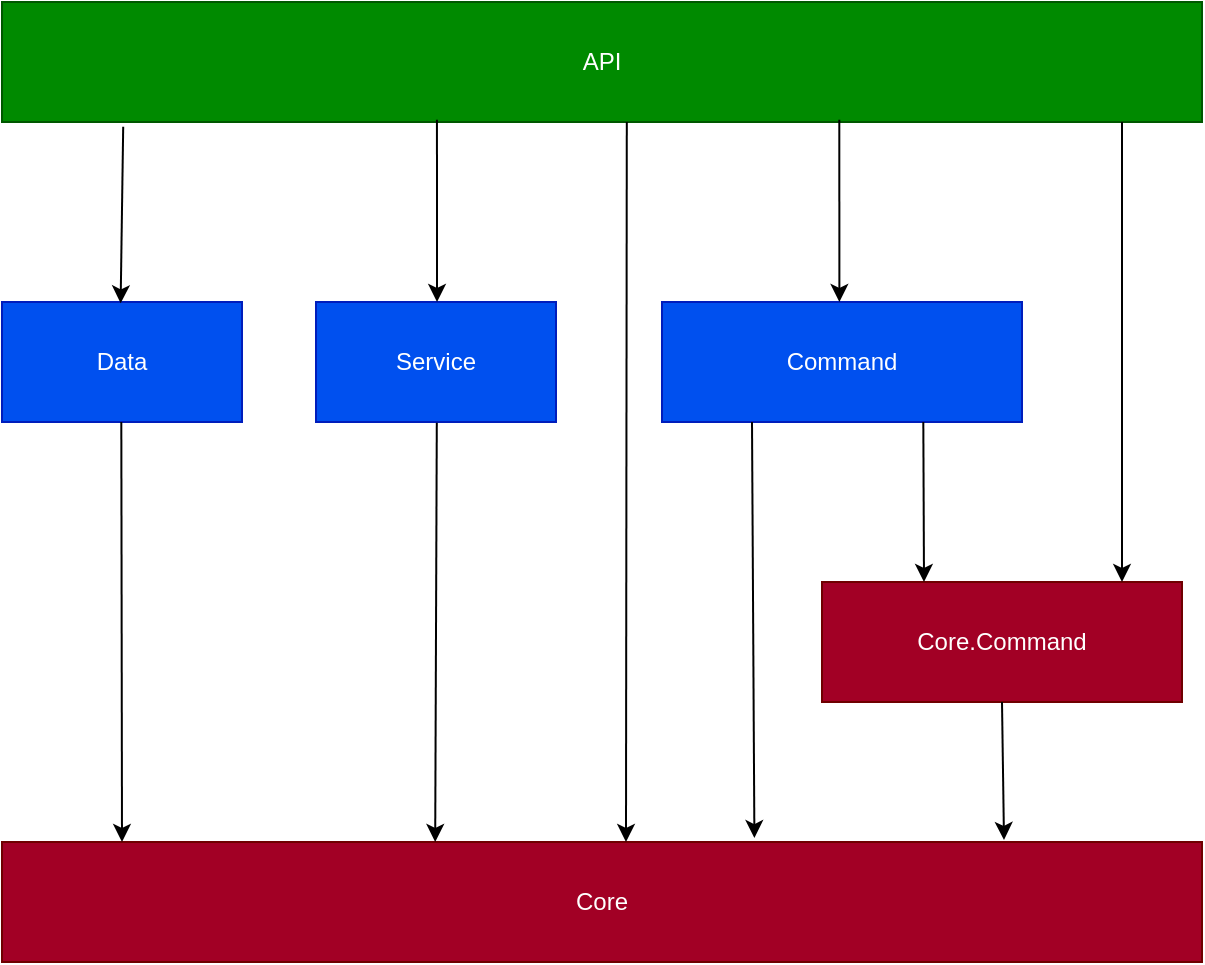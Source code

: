 <mxfile pages="3" scale="1" border="25">
    <diagram id="5l3RLa2JeeH_BvYrvwnl" name="Overview">
        <mxGraphModel dx="1081" dy="512" grid="1" gridSize="10" guides="1" tooltips="1" connect="1" arrows="1" fold="1" page="0" pageScale="1" pageWidth="827" pageHeight="1169" background="none" math="0" shadow="0">
            <root>
                <mxCell id="0"/>
                <mxCell id="1" parent="0"/>
                <mxCell id="0RjLsbFAr739ArAHnehY-1" value="Core" style="rounded=0;whiteSpace=wrap;html=1;fillColor=#a20025;fontColor=#ffffff;strokeColor=#6F0000;" parent="1" vertex="1">
                    <mxGeometry x="40" y="460" width="600" height="60" as="geometry"/>
                </mxCell>
                <mxCell id="0RjLsbFAr739ArAHnehY-2" value="&lt;div&gt;Core.Command&lt;/div&gt;" style="rounded=0;whiteSpace=wrap;html=1;fillColor=#a20025;fontColor=#ffffff;strokeColor=#6F0000;" parent="1" vertex="1">
                    <mxGeometry x="450" y="330" width="180" height="60" as="geometry"/>
                </mxCell>
                <mxCell id="0RjLsbFAr739ArAHnehY-3" value="Command" style="rounded=0;whiteSpace=wrap;html=1;fillColor=#0050ef;strokeColor=#001DBC;fontColor=#ffffff;" parent="1" vertex="1">
                    <mxGeometry x="370" y="190" width="180" height="60" as="geometry"/>
                </mxCell>
                <mxCell id="0RjLsbFAr739ArAHnehY-4" value="Service" style="rounded=0;whiteSpace=wrap;html=1;fillColor=#0050ef;strokeColor=#001DBC;fontColor=#ffffff;" parent="1" vertex="1">
                    <mxGeometry x="197" y="190" width="120" height="60" as="geometry"/>
                </mxCell>
                <mxCell id="0RjLsbFAr739ArAHnehY-5" value="Data" style="rounded=0;whiteSpace=wrap;html=1;fillColor=#0050ef;strokeColor=#001DBC;fontColor=#ffffff;" parent="1" vertex="1">
                    <mxGeometry x="40" y="190" width="120" height="60" as="geometry"/>
                </mxCell>
                <mxCell id="0RjLsbFAr739ArAHnehY-6" value="API" style="rounded=0;whiteSpace=wrap;html=1;fillColor=#008a00;fontColor=#ffffff;strokeColor=#005700;" parent="1" vertex="1">
                    <mxGeometry x="40" y="40" width="600" height="60" as="geometry"/>
                </mxCell>
                <mxCell id="0RjLsbFAr739ArAHnehY-37" value="" style="endArrow=classic;html=1;rounded=0;exitX=0.08;exitY=1.04;exitDx=0;exitDy=0;exitPerimeter=0;entryX=0.336;entryY=0.011;entryDx=0;entryDy=0;entryPerimeter=0;fontColor=#000000;" parent="1" edge="1">
                    <mxGeometry width="50" height="50" relative="1" as="geometry">
                        <mxPoint x="100.6" y="102.4" as="sourcePoint"/>
                        <mxPoint x="99.32" y="190.66" as="targetPoint"/>
                    </mxGeometry>
                </mxCell>
                <mxCell id="0RjLsbFAr739ArAHnehY-38" value="" style="endArrow=classic;html=1;rounded=0;exitX=0.324;exitY=0.982;exitDx=0;exitDy=0;exitPerimeter=0;entryX=0.321;entryY=0;entryDx=0;entryDy=0;entryPerimeter=0;fontColor=#000000;" parent="1" edge="1">
                    <mxGeometry width="50" height="50" relative="1" as="geometry">
                        <mxPoint x="257.48" y="98.92" as="sourcePoint"/>
                        <mxPoint x="257.52" y="190" as="targetPoint"/>
                    </mxGeometry>
                </mxCell>
                <mxCell id="0RjLsbFAr739ArAHnehY-39" value="" style="endArrow=classic;html=1;rounded=0;exitX=0.324;exitY=0.982;exitDx=0;exitDy=0;exitPerimeter=0;entryX=0.321;entryY=0;entryDx=0;entryDy=0;entryPerimeter=0;fontColor=#000000;" parent="1" edge="1">
                    <mxGeometry width="50" height="50" relative="1" as="geometry">
                        <mxPoint x="458.66" y="98.92" as="sourcePoint"/>
                        <mxPoint x="458.7" y="190" as="targetPoint"/>
                    </mxGeometry>
                </mxCell>
                <mxCell id="0RjLsbFAr739ArAHnehY-40" value="" style="endArrow=classic;html=1;rounded=0;exitX=0.324;exitY=0.982;exitDx=0;exitDy=0;exitPerimeter=0;fontColor=#000000;" parent="1" edge="1">
                    <mxGeometry width="50" height="50" relative="1" as="geometry">
                        <mxPoint x="500.66" y="250.0" as="sourcePoint"/>
                        <mxPoint x="501" y="330" as="targetPoint"/>
                    </mxGeometry>
                </mxCell>
                <mxCell id="0RjLsbFAr739ArAHnehY-41" value="" style="endArrow=classic;html=1;rounded=0;exitX=0.324;exitY=0.982;exitDx=0;exitDy=0;exitPerimeter=0;fontColor=#000000;" parent="1" edge="1">
                    <mxGeometry width="50" height="50" relative="1" as="geometry">
                        <mxPoint x="99.66" y="250" as="sourcePoint"/>
                        <mxPoint x="100" y="460" as="targetPoint"/>
                    </mxGeometry>
                </mxCell>
                <mxCell id="0RjLsbFAr739ArAHnehY-42" value="" style="endArrow=classic;html=1;rounded=0;exitX=0.324;exitY=0.982;exitDx=0;exitDy=0;exitPerimeter=0;entryX=0.041;entryY=-0.006;entryDx=0;entryDy=0;entryPerimeter=0;fontColor=#000000;" parent="1" edge="1">
                    <mxGeometry width="50" height="50" relative="1" as="geometry">
                        <mxPoint x="257.4" y="250.36" as="sourcePoint"/>
                        <mxPoint x="256.6" y="460.0" as="targetPoint"/>
                    </mxGeometry>
                </mxCell>
                <mxCell id="0RjLsbFAr739ArAHnehY-44" value="" style="endArrow=classic;html=1;rounded=0;exitX=0.324;exitY=0.982;exitDx=0;exitDy=0;exitPerimeter=0;fontColor=#000000;" parent="1" edge="1">
                    <mxGeometry width="50" height="50" relative="1" as="geometry">
                        <mxPoint x="352.4" y="100.0" as="sourcePoint"/>
                        <mxPoint x="352" y="460" as="targetPoint"/>
                    </mxGeometry>
                </mxCell>
                <mxCell id="0RjLsbFAr739ArAHnehY-45" value="" style="endArrow=classic;html=1;rounded=0;fontColor=#000000;" parent="1" edge="1">
                    <mxGeometry width="50" height="50" relative="1" as="geometry">
                        <mxPoint x="600" y="100" as="sourcePoint"/>
                        <mxPoint x="600" y="330" as="targetPoint"/>
                    </mxGeometry>
                </mxCell>
                <mxCell id="Diat5o6CPJeOi4nogShZ-1" value="" style="endArrow=classic;html=1;rounded=0;exitX=0.25;exitY=1;exitDx=0;exitDy=0;entryX=0.627;entryY=-0.033;entryDx=0;entryDy=0;entryPerimeter=0;fontColor=#000000;" parent="1" source="0RjLsbFAr739ArAHnehY-3" target="0RjLsbFAr739ArAHnehY-1" edge="1">
                    <mxGeometry width="50" height="50" relative="1" as="geometry">
                        <mxPoint x="390" y="410" as="sourcePoint"/>
                        <mxPoint x="440" y="360" as="targetPoint"/>
                    </mxGeometry>
                </mxCell>
                <mxCell id="TcvHlRB_My0ruUSQvF34-1" value="" style="endArrow=classic;html=1;rounded=0;exitX=0.5;exitY=1;exitDx=0;exitDy=0;entryX=0.835;entryY=-0.017;entryDx=0;entryDy=0;entryPerimeter=0;fontColor=#000000;" parent="1" source="0RjLsbFAr739ArAHnehY-2" target="0RjLsbFAr739ArAHnehY-1" edge="1">
                    <mxGeometry width="50" height="50" relative="1" as="geometry">
                        <mxPoint x="425" y="260" as="sourcePoint"/>
                        <mxPoint x="426.2" y="468.02" as="targetPoint"/>
                    </mxGeometry>
                </mxCell>
            </root>
        </mxGraphModel>
    </diagram>
    <diagram id="u9PNluLoe6LuYGnDGpDT" name="Core">
        <mxGraphModel dx="1481" dy="910" grid="1" gridSize="10" guides="1" tooltips="1" connect="1" arrows="1" fold="1" page="0" pageScale="1" pageWidth="827" pageHeight="1169" background="none" math="0" shadow="0">
            <root>
                <mxCell id="b4RVU2xaQB8NPv-2THdo-0"/>
                <mxCell id="b4RVU2xaQB8NPv-2THdo-1" parent="b4RVU2xaQB8NPv-2THdo-0"/>
                <mxCell id="zvtcAzANKOFFkBpTrTCl-0" value="Core" style="rounded=0;whiteSpace=wrap;html=1;fillColor=none;strokeColor=#6F0000;verticalAlign=top;fontColor=#ffffff;" vertex="1" parent="b4RVU2xaQB8NPv-2THdo-1">
                    <mxGeometry x="-140" y="-20" width="790" height="530" as="geometry"/>
                </mxCell>
                <mxCell id="83_C6NRHCI61qBxoyRdT-5" value="Services" style="rounded=0;whiteSpace=wrap;html=1;fontColor=#FFFFFF;fillColor=none;verticalAlign=top;" vertex="1" parent="b4RVU2xaQB8NPv-2THdo-1">
                    <mxGeometry x="-110" y="260" width="350" height="200" as="geometry"/>
                </mxCell>
                <mxCell id="83_C6NRHCI61qBxoyRdT-4" value="Repositories" style="rounded=0;whiteSpace=wrap;html=1;fontColor=#FFFFFF;fillColor=none;verticalAlign=top;" vertex="1" parent="b4RVU2xaQB8NPv-2THdo-1">
                    <mxGeometry x="260" y="260" width="360" height="220" as="geometry"/>
                </mxCell>
                <mxCell id="83_C6NRHCI61qBxoyRdT-3" value="Models" style="rounded=0;whiteSpace=wrap;html=1;fontColor=#FFFFFF;fillColor=none;verticalAlign=top;" vertex="1" parent="b4RVU2xaQB8NPv-2THdo-1">
                    <mxGeometry x="130" y="30" width="270" height="210" as="geometry"/>
                </mxCell>
                <mxCell id="83_C6NRHCI61qBxoyRdT-2" value="Events" style="rounded=0;whiteSpace=wrap;html=1;fontColor=#FFFFFF;fillColor=none;verticalAlign=top;" vertex="1" parent="b4RVU2xaQB8NPv-2THdo-1">
                    <mxGeometry x="-110" y="30" width="220" height="210" as="geometry"/>
                </mxCell>
                <mxCell id="zvtcAzANKOFFkBpTrTCl-1" value="#ClientEventArgs" style="rounded=0;whiteSpace=wrap;html=1;fontColor=#ffffff;fillColor=#a20025;strokeColor=#6F0000;" vertex="1" parent="b4RVU2xaQB8NPv-2THdo-1">
                    <mxGeometry x="-80" y="80" width="120" height="60" as="geometry"/>
                </mxCell>
                <mxCell id="CPSvH11X7OdjcfFw_P6B-0" value="#ReceivedDataEventArgs" style="rounded=0;whiteSpace=wrap;html=1;fontColor=#ffffff;fillColor=#a20025;strokeColor=#6F0000;" vertex="1" parent="b4RVU2xaQB8NPv-2THdo-1">
                    <mxGeometry x="-80" y="160" width="160" height="60" as="geometry"/>
                </mxCell>
                <mxCell id="CPSvH11X7OdjcfFw_P6B-1" value="#Client" style="rounded=0;whiteSpace=wrap;html=1;fontColor=#ffffff;fillColor=#a20025;strokeColor=#6F0000;" vertex="1" parent="b4RVU2xaQB8NPv-2THdo-1">
                    <mxGeometry x="280" y="80" width="100" height="60" as="geometry"/>
                </mxCell>
                <mxCell id="CPSvH11X7OdjcfFw_P6B-2" value="#ReceivedData" style="rounded=0;whiteSpace=wrap;html=1;fontColor=#ffffff;fillColor=#a20025;strokeColor=#6F0000;" vertex="1" parent="b4RVU2xaQB8NPv-2THdo-1">
                    <mxGeometry x="160" y="160" width="120" height="60" as="geometry"/>
                </mxCell>
                <mxCell id="CPSvH11X7OdjcfFw_P6B-3" value="#User" style="rounded=0;whiteSpace=wrap;html=1;fontColor=#ffffff;fillColor=#a20025;strokeColor=#6F0000;" vertex="1" parent="b4RVU2xaQB8NPv-2THdo-1">
                    <mxGeometry x="160" y="80" width="100" height="60" as="geometry"/>
                </mxCell>
                <mxCell id="CPSvH11X7OdjcfFw_P6B-4" value="#ITCPListenerProvider" style="rounded=0;whiteSpace=wrap;html=1;fontColor=#ffffff;fillColor=#a20025;strokeColor=#6F0000;" vertex="1" parent="b4RVU2xaQB8NPv-2THdo-1">
                    <mxGeometry x="430" y="80" width="150" height="60" as="geometry"/>
                </mxCell>
                <mxCell id="CPSvH11X7OdjcfFw_P6B-6" value="#IRepository" style="rounded=0;whiteSpace=wrap;html=1;fontColor=#ffffff;fillColor=#a20025;strokeColor=#6F0000;" vertex="1" parent="b4RVU2xaQB8NPv-2THdo-1">
                    <mxGeometry x="360" y="300" width="150" height="60" as="geometry"/>
                </mxCell>
                <mxCell id="CPSvH11X7OdjcfFw_P6B-7" value="#IClientRepository" style="rounded=0;whiteSpace=wrap;html=1;fontColor=#ffffff;fillColor=#a20025;strokeColor=#6F0000;" vertex="1" parent="b4RVU2xaQB8NPv-2THdo-1">
                    <mxGeometry x="280" y="380" width="150" height="60" as="geometry"/>
                </mxCell>
                <mxCell id="CPSvH11X7OdjcfFw_P6B-8" value="#IUserRepository" style="rounded=0;whiteSpace=wrap;html=1;fontColor=#ffffff;fillColor=#a20025;strokeColor=#6F0000;" vertex="1" parent="b4RVU2xaQB8NPv-2THdo-1">
                    <mxGeometry x="450" y="380" width="150" height="60" as="geometry"/>
                </mxCell>
                <mxCell id="CPSvH11X7OdjcfFw_P6B-12" value="#IConnectionService" style="rounded=0;whiteSpace=wrap;html=1;fontColor=#ffffff;fillColor=#a20025;strokeColor=#6F0000;" vertex="1" parent="b4RVU2xaQB8NPv-2THdo-1">
                    <mxGeometry x="75" y="380" width="150" height="60" as="geometry"/>
                </mxCell>
                <mxCell id="CPSvH11X7OdjcfFw_P6B-13" value="#IDataService" style="rounded=0;whiteSpace=wrap;html=1;fontColor=#ffffff;fillColor=#a20025;strokeColor=#6F0000;" vertex="1" parent="b4RVU2xaQB8NPv-2THdo-1">
                    <mxGeometry x="-95" y="380" width="150" height="60" as="geometry"/>
                </mxCell>
                <mxCell id="CPSvH11X7OdjcfFw_P6B-14" value="#IClientService" style="rounded=0;whiteSpace=wrap;html=1;fontColor=#ffffff;fillColor=#a20025;strokeColor=#6F0000;" vertex="1" parent="b4RVU2xaQB8NPv-2THdo-1">
                    <mxGeometry x="75" y="300" width="150" height="60" as="geometry"/>
                </mxCell>
                <mxCell id="CPSvH11X7OdjcfFw_P6B-15" value="#IUserService" style="rounded=0;whiteSpace=wrap;html=1;fontColor=#ffffff;fillColor=#a20025;strokeColor=#6F0000;" vertex="1" parent="b4RVU2xaQB8NPv-2THdo-1">
                    <mxGeometry x="-95" y="300" width="150" height="60" as="geometry"/>
                </mxCell>
                <mxCell id="CPSvH11X7OdjcfFw_P6B-16" value="#IUnitOfWork" style="rounded=0;whiteSpace=wrap;html=1;fontColor=#ffffff;fillColor=#a20025;strokeColor=#6F0000;" vertex="1" parent="b4RVU2xaQB8NPv-2THdo-1">
                    <mxGeometry x="430" y="160" width="150" height="60" as="geometry"/>
                </mxCell>
            </root>
        </mxGraphModel>
    </diagram>
    <diagram id="mHsO36aNvHckov-rtZXm" name="Core.Command">
        <mxGraphModel dx="1081" dy="512" grid="1" gridSize="10" guides="1" tooltips="1" connect="1" arrows="1" fold="1" page="0" pageScale="1" pageWidth="827" pageHeight="1169" background="#333333" math="0" shadow="0">
            <root>
                <mxCell id="HaGUEOKAotL2KWmrwZpP-0"/>
                <mxCell id="HaGUEOKAotL2KWmrwZpP-1" parent="HaGUEOKAotL2KWmrwZpP-0"/>
            </root>
        </mxGraphModel>
    </diagram>
    <diagram id="sa3MN5rC74soXwH7eSCn" name="Data">
        <mxGraphModel dx="1481" dy="510" grid="1" gridSize="10" guides="1" tooltips="1" connect="1" arrows="1" fold="1" page="0" pageScale="1" pageWidth="827" pageHeight="1169" background="none" math="0" shadow="0">
            <root>
                <mxCell id="5X_1nW69dslxSTDKY_-u-0"/>
                <mxCell id="5X_1nW69dslxSTDKY_-u-1" parent="5X_1nW69dslxSTDKY_-u-0"/>
                <mxCell id="vxQYN-OGxoyJYR17p4Jv-1" value="Core" style="rounded=0;whiteSpace=wrap;html=1;verticalAlign=top;fillColor=none;strokeColor=#6F0000;fontColor=#ffffff;" parent="5X_1nW69dslxSTDKY_-u-1" vertex="1">
                    <mxGeometry x="590" y="40" width="180" height="490" as="geometry"/>
                </mxCell>
                <mxCell id="vxQYN-OGxoyJYR17p4Jv-0" value="Data" style="rounded=0;whiteSpace=wrap;html=1;fillColor=none;strokeColor=#001DBC;verticalAlign=top;fontColor=#ffffff;" parent="5X_1nW69dslxSTDKY_-u-1" vertex="1">
                    <mxGeometry x="-10" y="40" width="540" height="490" as="geometry"/>
                </mxCell>
                <mxCell id="OUgX0M2blKJ1DYa0HND_-0" value="#Repository&amp;lt;T&amp;gt;" style="rounded=0;whiteSpace=wrap;html=1;" parent="5X_1nW69dslxSTDKY_-u-1" vertex="1">
                    <mxGeometry x="250" y="90" width="250" height="60" as="geometry"/>
                </mxCell>
                <mxCell id="OUgX0M2blKJ1DYa0HND_-1" value="&lt;div&gt;#ClientRepository&lt;/div&gt;" style="rounded=0;whiteSpace=wrap;html=1;" parent="5X_1nW69dslxSTDKY_-u-1" vertex="1">
                    <mxGeometry x="250" y="230" width="120" height="60" as="geometry"/>
                </mxCell>
                <mxCell id="OUgX0M2blKJ1DYa0HND_-2" value="#UserRepository" style="rounded=0;whiteSpace=wrap;html=1;" parent="5X_1nW69dslxSTDKY_-u-1" vertex="1">
                    <mxGeometry x="380" y="310" width="120" height="60" as="geometry"/>
                </mxCell>
                <mxCell id="OUgX0M2blKJ1DYa0HND_-3" value="#TCPChatServerContext" style="rounded=0;whiteSpace=wrap;html=1;" parent="5X_1nW69dslxSTDKY_-u-1" vertex="1">
                    <mxGeometry x="20" y="90" width="150" height="60" as="geometry"/>
                </mxCell>
                <mxCell id="OUgX0M2blKJ1DYa0HND_-4" value="#UnitOfWork" style="rounded=0;whiteSpace=wrap;html=1;fillColor=#0050ef;fontColor=#ffffff;strokeColor=#001DBC;" parent="5X_1nW69dslxSTDKY_-u-1" vertex="1">
                    <mxGeometry x="310" y="440" width="120" height="60" as="geometry"/>
                </mxCell>
                <mxCell id="OUgX0M2blKJ1DYa0HND_-7" value="Extends" style="endArrow=block;endSize=16;endFill=0;html=1;rounded=0;exitX=0.5;exitY=0;exitDx=0;exitDy=0;entryX=0.25;entryY=1;entryDx=0;entryDy=0;labelBackgroundColor=none;fontColor=#FFFFFF;" parent="5X_1nW69dslxSTDKY_-u-1" source="OUgX0M2blKJ1DYa0HND_-1" target="OUgX0M2blKJ1DYa0HND_-0" edge="1">
                    <mxGeometry width="160" relative="1" as="geometry">
                        <mxPoint x="500" y="390" as="sourcePoint"/>
                        <mxPoint x="660" y="390" as="targetPoint"/>
                    </mxGeometry>
                </mxCell>
                <mxCell id="OUgX0M2blKJ1DYa0HND_-8" value="Extends" style="endArrow=block;endSize=16;endFill=0;html=1;rounded=0;exitX=0.5;exitY=0;exitDx=0;exitDy=0;entryX=0.75;entryY=1;entryDx=0;entryDy=0;labelBackgroundColor=none;fontColor=#FFFFFF;" parent="5X_1nW69dslxSTDKY_-u-1" source="OUgX0M2blKJ1DYa0HND_-2" target="OUgX0M2blKJ1DYa0HND_-0" edge="1">
                    <mxGeometry width="160" relative="1" as="geometry">
                        <mxPoint x="500" y="390" as="sourcePoint"/>
                        <mxPoint x="660" y="390" as="targetPoint"/>
                    </mxGeometry>
                </mxCell>
                <mxCell id="OUgX0M2blKJ1DYa0HND_-10" value="" style="html=1;endArrow=diamondThin;endFill=1;edgeStyle=elbowEdgeStyle;elbow=vertical;endSize=10;rounded=0;exitX=0.25;exitY=0;exitDx=0;exitDy=0;" parent="5X_1nW69dslxSTDKY_-u-1" source="OUgX0M2blKJ1DYa0HND_-4" target="OUgX0M2blKJ1DYa0HND_-1" edge="1">
                    <mxGeometry width="160" relative="1" as="geometry">
                        <mxPoint x="330" y="330" as="sourcePoint"/>
                        <mxPoint x="490" y="330" as="targetPoint"/>
                    </mxGeometry>
                </mxCell>
                <mxCell id="OUgX0M2blKJ1DYa0HND_-11" value="" style="html=1;endArrow=diamondThin;endFill=1;edgeStyle=elbowEdgeStyle;elbow=vertical;endSize=10;rounded=0;exitX=0.75;exitY=0;exitDx=0;exitDy=0;" parent="5X_1nW69dslxSTDKY_-u-1" source="OUgX0M2blKJ1DYa0HND_-4" target="OUgX0M2blKJ1DYa0HND_-2" edge="1">
                    <mxGeometry width="160" relative="1" as="geometry">
                        <mxPoint x="350" y="380" as="sourcePoint"/>
                        <mxPoint x="320" y="300" as="targetPoint"/>
                    </mxGeometry>
                </mxCell>
                <mxCell id="OUgX0M2blKJ1DYa0HND_-13" value="Use" style="endArrow=open;endSize=12;dashed=1;html=1;rounded=0;exitX=0;exitY=0.5;exitDx=0;exitDy=0;entryX=1;entryY=0.5;entryDx=0;entryDy=0;labelBackgroundColor=none;fontColor=#FFFFFF;" parent="5X_1nW69dslxSTDKY_-u-1" source="OUgX0M2blKJ1DYa0HND_-0" target="OUgX0M2blKJ1DYa0HND_-3" edge="1">
                    <mxGeometry width="160" relative="1" as="geometry">
                        <mxPoint x="295" y="410" as="sourcePoint"/>
                        <mxPoint x="190" y="410" as="targetPoint"/>
                    </mxGeometry>
                </mxCell>
                <mxCell id="OUgX0M2blKJ1DYa0HND_-14" value="#IRepository&amp;lt;T&amp;gt;" style="rounded=0;whiteSpace=wrap;html=1;" parent="5X_1nW69dslxSTDKY_-u-1" vertex="1">
                    <mxGeometry x="620" y="90" width="120" height="60" as="geometry"/>
                </mxCell>
                <mxCell id="OUgX0M2blKJ1DYa0HND_-15" value="#IClientRepository" style="rounded=0;whiteSpace=wrap;html=1;" parent="5X_1nW69dslxSTDKY_-u-1" vertex="1">
                    <mxGeometry x="620" y="230" width="120" height="60" as="geometry"/>
                </mxCell>
                <mxCell id="OUgX0M2blKJ1DYa0HND_-16" value="#IUserRepesitory" style="rounded=0;whiteSpace=wrap;html=1;" parent="5X_1nW69dslxSTDKY_-u-1" vertex="1">
                    <mxGeometry x="620" y="310" width="120" height="60" as="geometry"/>
                </mxCell>
                <mxCell id="OUgX0M2blKJ1DYa0HND_-17" value="#IUnitOfWork" style="rounded=0;whiteSpace=wrap;html=1;" parent="5X_1nW69dslxSTDKY_-u-1" vertex="1">
                    <mxGeometry x="620" y="440" width="120" height="60" as="geometry"/>
                </mxCell>
                <mxCell id="OUgX0M2blKJ1DYa0HND_-18" value="" style="endArrow=block;dashed=1;endFill=0;endSize=12;html=1;rounded=0;exitX=1;exitY=0.5;exitDx=0;exitDy=0;entryX=0;entryY=0.5;entryDx=0;entryDy=0;" parent="5X_1nW69dslxSTDKY_-u-1" source="OUgX0M2blKJ1DYa0HND_-0" target="OUgX0M2blKJ1DYa0HND_-14" edge="1">
                    <mxGeometry width="160" relative="1" as="geometry">
                        <mxPoint x="470" y="40" as="sourcePoint"/>
                        <mxPoint x="630" y="40" as="targetPoint"/>
                    </mxGeometry>
                </mxCell>
                <mxCell id="OUgX0M2blKJ1DYa0HND_-20" value="" style="endArrow=block;dashed=1;endFill=0;endSize=12;html=1;rounded=0;exitX=1;exitY=0.5;exitDx=0;exitDy=0;entryX=0;entryY=0.5;entryDx=0;entryDy=0;" parent="5X_1nW69dslxSTDKY_-u-1" source="OUgX0M2blKJ1DYa0HND_-2" target="OUgX0M2blKJ1DYa0HND_-16" edge="1">
                    <mxGeometry width="160" relative="1" as="geometry">
                        <mxPoint x="350" y="270" as="sourcePoint"/>
                        <mxPoint x="610" y="230" as="targetPoint"/>
                    </mxGeometry>
                </mxCell>
                <mxCell id="OUgX0M2blKJ1DYa0HND_-21" value="" style="endArrow=block;dashed=1;endFill=0;endSize=12;html=1;rounded=0;exitX=1;exitY=0.5;exitDx=0;exitDy=0;entryX=0;entryY=0.5;entryDx=0;entryDy=0;" parent="5X_1nW69dslxSTDKY_-u-1" source="OUgX0M2blKJ1DYa0HND_-4" target="OUgX0M2blKJ1DYa0HND_-17" edge="1">
                    <mxGeometry width="160" relative="1" as="geometry">
                        <mxPoint x="480" y="340" as="sourcePoint"/>
                        <mxPoint x="610" y="320" as="targetPoint"/>
                    </mxGeometry>
                </mxCell>
                <mxCell id="VKIMmSazcQD7x0LFguXO-0" value="" style="endArrow=block;dashed=1;endFill=0;endSize=12;html=1;exitX=1;exitY=0.5;exitDx=0;exitDy=0;entryX=0;entryY=0.5;entryDx=0;entryDy=0;" parent="5X_1nW69dslxSTDKY_-u-1" source="OUgX0M2blKJ1DYa0HND_-1" target="OUgX0M2blKJ1DYa0HND_-15" edge="1">
                    <mxGeometry width="160" relative="1" as="geometry">
                        <mxPoint x="310" y="300" as="sourcePoint"/>
                        <mxPoint x="470" y="300" as="targetPoint"/>
                        <Array as="points"/>
                    </mxGeometry>
                </mxCell>
                <mxCell id="VKIMmSazcQD7x0LFguXO-1" value="#TCPChatServerContext" style="rounded=0;whiteSpace=wrap;html=1;fillColor=#0050ef;fontColor=#ffffff;strokeColor=#001DBC;" parent="5X_1nW69dslxSTDKY_-u-1" vertex="1">
                    <mxGeometry x="20" y="90" width="150" height="60" as="geometry"/>
                </mxCell>
                <mxCell id="VKIMmSazcQD7x0LFguXO-2" value="#Repository&amp;lt;T&amp;gt;" style="rounded=0;whiteSpace=wrap;html=1;fillColor=#0050ef;fontColor=#ffffff;strokeColor=#001DBC;" parent="5X_1nW69dslxSTDKY_-u-1" vertex="1">
                    <mxGeometry x="250" y="90" width="250" height="60" as="geometry"/>
                </mxCell>
                <mxCell id="VKIMmSazcQD7x0LFguXO-3" value="#IRepository&amp;lt;T&amp;gt;" style="rounded=0;whiteSpace=wrap;html=1;fillColor=#a20025;fontColor=#ffffff;strokeColor=#6F0000;" parent="5X_1nW69dslxSTDKY_-u-1" vertex="1">
                    <mxGeometry x="620" y="90" width="120" height="60" as="geometry"/>
                </mxCell>
                <mxCell id="VKIMmSazcQD7x0LFguXO-4" value="&lt;div&gt;#ClientRepository&lt;/div&gt;" style="rounded=0;whiteSpace=wrap;html=1;fillColor=#0050ef;fontColor=#ffffff;strokeColor=#001DBC;" parent="5X_1nW69dslxSTDKY_-u-1" vertex="1">
                    <mxGeometry x="250" y="230" width="120" height="60" as="geometry"/>
                </mxCell>
                <mxCell id="VKIMmSazcQD7x0LFguXO-5" value="#UserRepository" style="rounded=0;whiteSpace=wrap;html=1;fillColor=#0050ef;fontColor=#ffffff;strokeColor=#001DBC;" parent="5X_1nW69dslxSTDKY_-u-1" vertex="1">
                    <mxGeometry x="380" y="310" width="120" height="60" as="geometry"/>
                </mxCell>
                <mxCell id="VKIMmSazcQD7x0LFguXO-6" value="#IClientRepository" style="rounded=0;whiteSpace=wrap;html=1;fillColor=#a20025;fontColor=#ffffff;strokeColor=#6F0000;" parent="5X_1nW69dslxSTDKY_-u-1" vertex="1">
                    <mxGeometry x="620" y="230" width="120" height="60" as="geometry"/>
                </mxCell>
                <mxCell id="VKIMmSazcQD7x0LFguXO-7" value="#IUserRepesitory" style="rounded=0;whiteSpace=wrap;html=1;fillColor=#a20025;fontColor=#ffffff;strokeColor=#6F0000;" parent="5X_1nW69dslxSTDKY_-u-1" vertex="1">
                    <mxGeometry x="620" y="310" width="120" height="60" as="geometry"/>
                </mxCell>
                <mxCell id="VKIMmSazcQD7x0LFguXO-8" value="#IUnitOfWork" style="rounded=0;whiteSpace=wrap;html=1;fillColor=#a20025;fontColor=#ffffff;strokeColor=#6F0000;" parent="5X_1nW69dslxSTDKY_-u-1" vertex="1">
                    <mxGeometry x="620" y="440" width="120" height="60" as="geometry"/>
                </mxCell>
            </root>
        </mxGraphModel>
    </diagram>
</mxfile>